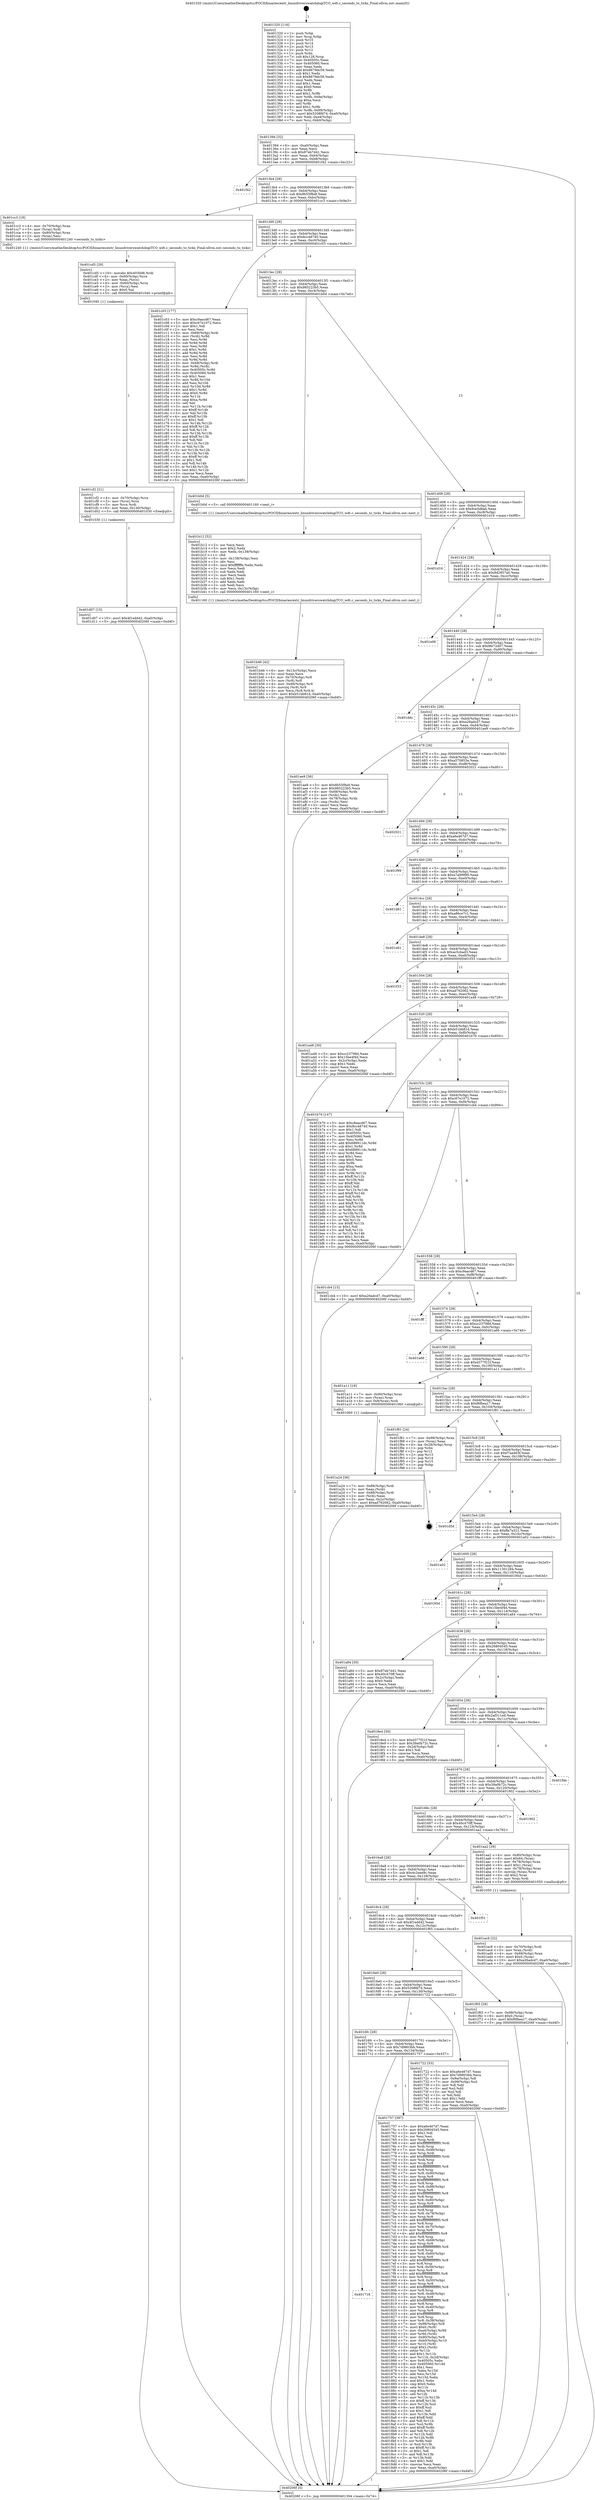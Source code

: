 digraph "0x401320" {
  label = "0x401320 (/mnt/c/Users/mathe/Desktop/tcc/POCII/binaries/extr_linuxdriverswatchdogiTCO_wdt.c_seconds_to_ticks_Final-ollvm.out::main(0))"
  labelloc = "t"
  node[shape=record]

  Entry [label="",width=0.3,height=0.3,shape=circle,fillcolor=black,style=filled]
  "0x401394" [label="{
     0x401394 [32]\l
     | [instrs]\l
     &nbsp;&nbsp;0x401394 \<+6\>: mov -0xa0(%rbp),%eax\l
     &nbsp;&nbsp;0x40139a \<+2\>: mov %eax,%ecx\l
     &nbsp;&nbsp;0x40139c \<+6\>: sub $0x87eb7d41,%ecx\l
     &nbsp;&nbsp;0x4013a2 \<+6\>: mov %eax,-0xb4(%rbp)\l
     &nbsp;&nbsp;0x4013a8 \<+6\>: mov %ecx,-0xb8(%rbp)\l
     &nbsp;&nbsp;0x4013ae \<+6\>: je 0000000000401f42 \<main+0xc22\>\l
  }"]
  "0x401f42" [label="{
     0x401f42\l
  }", style=dashed]
  "0x4013b4" [label="{
     0x4013b4 [28]\l
     | [instrs]\l
     &nbsp;&nbsp;0x4013b4 \<+5\>: jmp 00000000004013b9 \<main+0x99\>\l
     &nbsp;&nbsp;0x4013b9 \<+6\>: mov -0xb4(%rbp),%eax\l
     &nbsp;&nbsp;0x4013bf \<+5\>: sub $0x8b55f8a9,%eax\l
     &nbsp;&nbsp;0x4013c4 \<+6\>: mov %eax,-0xbc(%rbp)\l
     &nbsp;&nbsp;0x4013ca \<+6\>: je 0000000000401cc3 \<main+0x9a3\>\l
  }"]
  Exit [label="",width=0.3,height=0.3,shape=circle,fillcolor=black,style=filled,peripheries=2]
  "0x401cc3" [label="{
     0x401cc3 [18]\l
     | [instrs]\l
     &nbsp;&nbsp;0x401cc3 \<+4\>: mov -0x70(%rbp),%rax\l
     &nbsp;&nbsp;0x401cc7 \<+3\>: mov (%rax),%rdi\l
     &nbsp;&nbsp;0x401cca \<+4\>: mov -0x80(%rbp),%rax\l
     &nbsp;&nbsp;0x401cce \<+2\>: mov (%rax),%esi\l
     &nbsp;&nbsp;0x401cd0 \<+5\>: call 0000000000401240 \<seconds_to_ticks\>\l
     | [calls]\l
     &nbsp;&nbsp;0x401240 \{1\} (/mnt/c/Users/mathe/Desktop/tcc/POCII/binaries/extr_linuxdriverswatchdogiTCO_wdt.c_seconds_to_ticks_Final-ollvm.out::seconds_to_ticks)\l
  }"]
  "0x4013d0" [label="{
     0x4013d0 [28]\l
     | [instrs]\l
     &nbsp;&nbsp;0x4013d0 \<+5\>: jmp 00000000004013d5 \<main+0xb5\>\l
     &nbsp;&nbsp;0x4013d5 \<+6\>: mov -0xb4(%rbp),%eax\l
     &nbsp;&nbsp;0x4013db \<+5\>: sub $0x8cc48740,%eax\l
     &nbsp;&nbsp;0x4013e0 \<+6\>: mov %eax,-0xc0(%rbp)\l
     &nbsp;&nbsp;0x4013e6 \<+6\>: je 0000000000401c03 \<main+0x8e3\>\l
  }"]
  "0x401d07" [label="{
     0x401d07 [15]\l
     | [instrs]\l
     &nbsp;&nbsp;0x401d07 \<+10\>: movl $0x4f1edd42,-0xa0(%rbp)\l
     &nbsp;&nbsp;0x401d11 \<+5\>: jmp 000000000040206f \<main+0xd4f\>\l
  }"]
  "0x401c03" [label="{
     0x401c03 [177]\l
     | [instrs]\l
     &nbsp;&nbsp;0x401c03 \<+5\>: mov $0xc9aacd67,%eax\l
     &nbsp;&nbsp;0x401c08 \<+5\>: mov $0xc67e1072,%ecx\l
     &nbsp;&nbsp;0x401c0d \<+2\>: mov $0x1,%dl\l
     &nbsp;&nbsp;0x401c0f \<+2\>: xor %esi,%esi\l
     &nbsp;&nbsp;0x401c11 \<+4\>: mov -0x68(%rbp),%rdi\l
     &nbsp;&nbsp;0x401c15 \<+3\>: mov (%rdi),%r8d\l
     &nbsp;&nbsp;0x401c18 \<+3\>: mov %esi,%r9d\l
     &nbsp;&nbsp;0x401c1b \<+3\>: sub %r8d,%r9d\l
     &nbsp;&nbsp;0x401c1e \<+3\>: mov %esi,%r8d\l
     &nbsp;&nbsp;0x401c21 \<+4\>: sub $0x1,%r8d\l
     &nbsp;&nbsp;0x401c25 \<+3\>: add %r8d,%r9d\l
     &nbsp;&nbsp;0x401c28 \<+3\>: mov %esi,%r8d\l
     &nbsp;&nbsp;0x401c2b \<+3\>: sub %r9d,%r8d\l
     &nbsp;&nbsp;0x401c2e \<+4\>: mov -0x68(%rbp),%rdi\l
     &nbsp;&nbsp;0x401c32 \<+3\>: mov %r8d,(%rdi)\l
     &nbsp;&nbsp;0x401c35 \<+8\>: mov 0x40505c,%r8d\l
     &nbsp;&nbsp;0x401c3d \<+8\>: mov 0x405060,%r9d\l
     &nbsp;&nbsp;0x401c45 \<+3\>: sub $0x1,%esi\l
     &nbsp;&nbsp;0x401c48 \<+3\>: mov %r8d,%r10d\l
     &nbsp;&nbsp;0x401c4b \<+3\>: add %esi,%r10d\l
     &nbsp;&nbsp;0x401c4e \<+4\>: imul %r10d,%r8d\l
     &nbsp;&nbsp;0x401c52 \<+4\>: and $0x1,%r8d\l
     &nbsp;&nbsp;0x401c56 \<+4\>: cmp $0x0,%r8d\l
     &nbsp;&nbsp;0x401c5a \<+4\>: sete %r11b\l
     &nbsp;&nbsp;0x401c5e \<+4\>: cmp $0xa,%r9d\l
     &nbsp;&nbsp;0x401c62 \<+3\>: setl %bl\l
     &nbsp;&nbsp;0x401c65 \<+3\>: mov %r11b,%r14b\l
     &nbsp;&nbsp;0x401c68 \<+4\>: xor $0xff,%r14b\l
     &nbsp;&nbsp;0x401c6c \<+3\>: mov %bl,%r15b\l
     &nbsp;&nbsp;0x401c6f \<+4\>: xor $0xff,%r15b\l
     &nbsp;&nbsp;0x401c73 \<+3\>: xor $0x1,%dl\l
     &nbsp;&nbsp;0x401c76 \<+3\>: mov %r14b,%r12b\l
     &nbsp;&nbsp;0x401c79 \<+4\>: and $0xff,%r12b\l
     &nbsp;&nbsp;0x401c7d \<+3\>: and %dl,%r11b\l
     &nbsp;&nbsp;0x401c80 \<+3\>: mov %r15b,%r13b\l
     &nbsp;&nbsp;0x401c83 \<+4\>: and $0xff,%r13b\l
     &nbsp;&nbsp;0x401c87 \<+2\>: and %dl,%bl\l
     &nbsp;&nbsp;0x401c89 \<+3\>: or %r11b,%r12b\l
     &nbsp;&nbsp;0x401c8c \<+3\>: or %bl,%r13b\l
     &nbsp;&nbsp;0x401c8f \<+3\>: xor %r13b,%r12b\l
     &nbsp;&nbsp;0x401c92 \<+3\>: or %r15b,%r14b\l
     &nbsp;&nbsp;0x401c95 \<+4\>: xor $0xff,%r14b\l
     &nbsp;&nbsp;0x401c99 \<+3\>: or $0x1,%dl\l
     &nbsp;&nbsp;0x401c9c \<+3\>: and %dl,%r14b\l
     &nbsp;&nbsp;0x401c9f \<+3\>: or %r14b,%r12b\l
     &nbsp;&nbsp;0x401ca2 \<+4\>: test $0x1,%r12b\l
     &nbsp;&nbsp;0x401ca6 \<+3\>: cmovne %ecx,%eax\l
     &nbsp;&nbsp;0x401ca9 \<+6\>: mov %eax,-0xa0(%rbp)\l
     &nbsp;&nbsp;0x401caf \<+5\>: jmp 000000000040206f \<main+0xd4f\>\l
  }"]
  "0x4013ec" [label="{
     0x4013ec [28]\l
     | [instrs]\l
     &nbsp;&nbsp;0x4013ec \<+5\>: jmp 00000000004013f1 \<main+0xd1\>\l
     &nbsp;&nbsp;0x4013f1 \<+6\>: mov -0xb4(%rbp),%eax\l
     &nbsp;&nbsp;0x4013f7 \<+5\>: sub $0x985223b5,%eax\l
     &nbsp;&nbsp;0x4013fc \<+6\>: mov %eax,-0xc4(%rbp)\l
     &nbsp;&nbsp;0x401402 \<+6\>: je 0000000000401b0d \<main+0x7ed\>\l
  }"]
  "0x401cf2" [label="{
     0x401cf2 [21]\l
     | [instrs]\l
     &nbsp;&nbsp;0x401cf2 \<+4\>: mov -0x70(%rbp),%rcx\l
     &nbsp;&nbsp;0x401cf6 \<+3\>: mov (%rcx),%rcx\l
     &nbsp;&nbsp;0x401cf9 \<+3\>: mov %rcx,%rdi\l
     &nbsp;&nbsp;0x401cfc \<+6\>: mov %eax,-0x140(%rbp)\l
     &nbsp;&nbsp;0x401d02 \<+5\>: call 0000000000401030 \<free@plt\>\l
     | [calls]\l
     &nbsp;&nbsp;0x401030 \{1\} (unknown)\l
  }"]
  "0x401b0d" [label="{
     0x401b0d [5]\l
     | [instrs]\l
     &nbsp;&nbsp;0x401b0d \<+5\>: call 0000000000401160 \<next_i\>\l
     | [calls]\l
     &nbsp;&nbsp;0x401160 \{1\} (/mnt/c/Users/mathe/Desktop/tcc/POCII/binaries/extr_linuxdriverswatchdogiTCO_wdt.c_seconds_to_ticks_Final-ollvm.out::next_i)\l
  }"]
  "0x401408" [label="{
     0x401408 [28]\l
     | [instrs]\l
     &nbsp;&nbsp;0x401408 \<+5\>: jmp 000000000040140d \<main+0xed\>\l
     &nbsp;&nbsp;0x40140d \<+6\>: mov -0xb4(%rbp),%eax\l
     &nbsp;&nbsp;0x401413 \<+5\>: sub $0x9ce5d6ab,%eax\l
     &nbsp;&nbsp;0x401418 \<+6\>: mov %eax,-0xc8(%rbp)\l
     &nbsp;&nbsp;0x40141e \<+6\>: je 0000000000401d16 \<main+0x9f6\>\l
  }"]
  "0x401cd5" [label="{
     0x401cd5 [29]\l
     | [instrs]\l
     &nbsp;&nbsp;0x401cd5 \<+10\>: movabs $0x4030d6,%rdi\l
     &nbsp;&nbsp;0x401cdf \<+4\>: mov -0x60(%rbp),%rcx\l
     &nbsp;&nbsp;0x401ce3 \<+2\>: mov %eax,(%rcx)\l
     &nbsp;&nbsp;0x401ce5 \<+4\>: mov -0x60(%rbp),%rcx\l
     &nbsp;&nbsp;0x401ce9 \<+2\>: mov (%rcx),%esi\l
     &nbsp;&nbsp;0x401ceb \<+2\>: mov $0x0,%al\l
     &nbsp;&nbsp;0x401ced \<+5\>: call 0000000000401040 \<printf@plt\>\l
     | [calls]\l
     &nbsp;&nbsp;0x401040 \{1\} (unknown)\l
  }"]
  "0x401d16" [label="{
     0x401d16\l
  }", style=dashed]
  "0x401424" [label="{
     0x401424 [28]\l
     | [instrs]\l
     &nbsp;&nbsp;0x401424 \<+5\>: jmp 0000000000401429 \<main+0x109\>\l
     &nbsp;&nbsp;0x401429 \<+6\>: mov -0xb4(%rbp),%eax\l
     &nbsp;&nbsp;0x40142f \<+5\>: sub $0x9d2857a0,%eax\l
     &nbsp;&nbsp;0x401434 \<+6\>: mov %eax,-0xcc(%rbp)\l
     &nbsp;&nbsp;0x40143a \<+6\>: je 0000000000401e06 \<main+0xae6\>\l
  }"]
  "0x401b46" [label="{
     0x401b46 [42]\l
     | [instrs]\l
     &nbsp;&nbsp;0x401b46 \<+6\>: mov -0x13c(%rbp),%ecx\l
     &nbsp;&nbsp;0x401b4c \<+3\>: imul %eax,%ecx\l
     &nbsp;&nbsp;0x401b4f \<+4\>: mov -0x70(%rbp),%r8\l
     &nbsp;&nbsp;0x401b53 \<+3\>: mov (%r8),%r8\l
     &nbsp;&nbsp;0x401b56 \<+4\>: mov -0x68(%rbp),%r9\l
     &nbsp;&nbsp;0x401b5a \<+3\>: movslq (%r9),%r9\l
     &nbsp;&nbsp;0x401b5d \<+4\>: mov %ecx,(%r8,%r9,4)\l
     &nbsp;&nbsp;0x401b61 \<+10\>: movl $0xb51bb81d,-0xa0(%rbp)\l
     &nbsp;&nbsp;0x401b6b \<+5\>: jmp 000000000040206f \<main+0xd4f\>\l
  }"]
  "0x401e06" [label="{
     0x401e06\l
  }", style=dashed]
  "0x401440" [label="{
     0x401440 [28]\l
     | [instrs]\l
     &nbsp;&nbsp;0x401440 \<+5\>: jmp 0000000000401445 \<main+0x125\>\l
     &nbsp;&nbsp;0x401445 \<+6\>: mov -0xb4(%rbp),%eax\l
     &nbsp;&nbsp;0x40144b \<+5\>: sub $0x9fe72d07,%eax\l
     &nbsp;&nbsp;0x401450 \<+6\>: mov %eax,-0xd0(%rbp)\l
     &nbsp;&nbsp;0x401456 \<+6\>: je 0000000000401ddc \<main+0xabc\>\l
  }"]
  "0x401b12" [label="{
     0x401b12 [52]\l
     | [instrs]\l
     &nbsp;&nbsp;0x401b12 \<+2\>: xor %ecx,%ecx\l
     &nbsp;&nbsp;0x401b14 \<+5\>: mov $0x2,%edx\l
     &nbsp;&nbsp;0x401b19 \<+6\>: mov %edx,-0x138(%rbp)\l
     &nbsp;&nbsp;0x401b1f \<+1\>: cltd\l
     &nbsp;&nbsp;0x401b20 \<+6\>: mov -0x138(%rbp),%esi\l
     &nbsp;&nbsp;0x401b26 \<+2\>: idiv %esi\l
     &nbsp;&nbsp;0x401b28 \<+6\>: imul $0xfffffffe,%edx,%edx\l
     &nbsp;&nbsp;0x401b2e \<+2\>: mov %ecx,%edi\l
     &nbsp;&nbsp;0x401b30 \<+2\>: sub %edx,%edi\l
     &nbsp;&nbsp;0x401b32 \<+2\>: mov %ecx,%edx\l
     &nbsp;&nbsp;0x401b34 \<+3\>: sub $0x1,%edx\l
     &nbsp;&nbsp;0x401b37 \<+2\>: add %edx,%edi\l
     &nbsp;&nbsp;0x401b39 \<+2\>: sub %edi,%ecx\l
     &nbsp;&nbsp;0x401b3b \<+6\>: mov %ecx,-0x13c(%rbp)\l
     &nbsp;&nbsp;0x401b41 \<+5\>: call 0000000000401160 \<next_i\>\l
     | [calls]\l
     &nbsp;&nbsp;0x401160 \{1\} (/mnt/c/Users/mathe/Desktop/tcc/POCII/binaries/extr_linuxdriverswatchdogiTCO_wdt.c_seconds_to_ticks_Final-ollvm.out::next_i)\l
  }"]
  "0x401ddc" [label="{
     0x401ddc\l
  }", style=dashed]
  "0x40145c" [label="{
     0x40145c [28]\l
     | [instrs]\l
     &nbsp;&nbsp;0x40145c \<+5\>: jmp 0000000000401461 \<main+0x141\>\l
     &nbsp;&nbsp;0x401461 \<+6\>: mov -0xb4(%rbp),%eax\l
     &nbsp;&nbsp;0x401467 \<+5\>: sub $0xa26adcd7,%eax\l
     &nbsp;&nbsp;0x40146c \<+6\>: mov %eax,-0xd4(%rbp)\l
     &nbsp;&nbsp;0x401472 \<+6\>: je 0000000000401ae9 \<main+0x7c9\>\l
  }"]
  "0x401ac9" [label="{
     0x401ac9 [32]\l
     | [instrs]\l
     &nbsp;&nbsp;0x401ac9 \<+4\>: mov -0x70(%rbp),%rdi\l
     &nbsp;&nbsp;0x401acd \<+3\>: mov %rax,(%rdi)\l
     &nbsp;&nbsp;0x401ad0 \<+4\>: mov -0x68(%rbp),%rax\l
     &nbsp;&nbsp;0x401ad4 \<+6\>: movl $0x0,(%rax)\l
     &nbsp;&nbsp;0x401ada \<+10\>: movl $0xa26adcd7,-0xa0(%rbp)\l
     &nbsp;&nbsp;0x401ae4 \<+5\>: jmp 000000000040206f \<main+0xd4f\>\l
  }"]
  "0x401ae9" [label="{
     0x401ae9 [36]\l
     | [instrs]\l
     &nbsp;&nbsp;0x401ae9 \<+5\>: mov $0x8b55f8a9,%eax\l
     &nbsp;&nbsp;0x401aee \<+5\>: mov $0x985223b5,%ecx\l
     &nbsp;&nbsp;0x401af3 \<+4\>: mov -0x68(%rbp),%rdx\l
     &nbsp;&nbsp;0x401af7 \<+2\>: mov (%rdx),%esi\l
     &nbsp;&nbsp;0x401af9 \<+4\>: mov -0x78(%rbp),%rdx\l
     &nbsp;&nbsp;0x401afd \<+2\>: cmp (%rdx),%esi\l
     &nbsp;&nbsp;0x401aff \<+3\>: cmovl %ecx,%eax\l
     &nbsp;&nbsp;0x401b02 \<+6\>: mov %eax,-0xa0(%rbp)\l
     &nbsp;&nbsp;0x401b08 \<+5\>: jmp 000000000040206f \<main+0xd4f\>\l
  }"]
  "0x401478" [label="{
     0x401478 [28]\l
     | [instrs]\l
     &nbsp;&nbsp;0x401478 \<+5\>: jmp 000000000040147d \<main+0x15d\>\l
     &nbsp;&nbsp;0x40147d \<+6\>: mov -0xb4(%rbp),%eax\l
     &nbsp;&nbsp;0x401483 \<+5\>: sub $0xa570853e,%eax\l
     &nbsp;&nbsp;0x401488 \<+6\>: mov %eax,-0xd8(%rbp)\l
     &nbsp;&nbsp;0x40148e \<+6\>: je 0000000000402021 \<main+0xd01\>\l
  }"]
  "0x401a24" [label="{
     0x401a24 [36]\l
     | [instrs]\l
     &nbsp;&nbsp;0x401a24 \<+7\>: mov -0x88(%rbp),%rdi\l
     &nbsp;&nbsp;0x401a2b \<+2\>: mov %eax,(%rdi)\l
     &nbsp;&nbsp;0x401a2d \<+7\>: mov -0x88(%rbp),%rdi\l
     &nbsp;&nbsp;0x401a34 \<+2\>: mov (%rdi),%eax\l
     &nbsp;&nbsp;0x401a36 \<+3\>: mov %eax,-0x2c(%rbp)\l
     &nbsp;&nbsp;0x401a39 \<+10\>: movl $0xad762062,-0xa0(%rbp)\l
     &nbsp;&nbsp;0x401a43 \<+5\>: jmp 000000000040206f \<main+0xd4f\>\l
  }"]
  "0x402021" [label="{
     0x402021\l
  }", style=dashed]
  "0x401494" [label="{
     0x401494 [28]\l
     | [instrs]\l
     &nbsp;&nbsp;0x401494 \<+5\>: jmp 0000000000401499 \<main+0x179\>\l
     &nbsp;&nbsp;0x401499 \<+6\>: mov -0xb4(%rbp),%eax\l
     &nbsp;&nbsp;0x40149f \<+5\>: sub $0xa6e467d7,%eax\l
     &nbsp;&nbsp;0x4014a4 \<+6\>: mov %eax,-0xdc(%rbp)\l
     &nbsp;&nbsp;0x4014aa \<+6\>: je 0000000000401f99 \<main+0xc79\>\l
  }"]
  "0x401718" [label="{
     0x401718\l
  }", style=dashed]
  "0x401f99" [label="{
     0x401f99\l
  }", style=dashed]
  "0x4014b0" [label="{
     0x4014b0 [28]\l
     | [instrs]\l
     &nbsp;&nbsp;0x4014b0 \<+5\>: jmp 00000000004014b5 \<main+0x195\>\l
     &nbsp;&nbsp;0x4014b5 \<+6\>: mov -0xb4(%rbp),%eax\l
     &nbsp;&nbsp;0x4014bb \<+5\>: sub $0xa7a99999,%eax\l
     &nbsp;&nbsp;0x4014c0 \<+6\>: mov %eax,-0xe0(%rbp)\l
     &nbsp;&nbsp;0x4014c6 \<+6\>: je 0000000000401d81 \<main+0xa61\>\l
  }"]
  "0x401757" [label="{
     0x401757 [397]\l
     | [instrs]\l
     &nbsp;&nbsp;0x401757 \<+5\>: mov $0xa6e467d7,%eax\l
     &nbsp;&nbsp;0x40175c \<+5\>: mov $0x26804545,%ecx\l
     &nbsp;&nbsp;0x401761 \<+2\>: mov $0x1,%dl\l
     &nbsp;&nbsp;0x401763 \<+2\>: xor %esi,%esi\l
     &nbsp;&nbsp;0x401765 \<+3\>: mov %rsp,%rdi\l
     &nbsp;&nbsp;0x401768 \<+4\>: add $0xfffffffffffffff0,%rdi\l
     &nbsp;&nbsp;0x40176c \<+3\>: mov %rdi,%rsp\l
     &nbsp;&nbsp;0x40176f \<+7\>: mov %rdi,-0x98(%rbp)\l
     &nbsp;&nbsp;0x401776 \<+3\>: mov %rsp,%rdi\l
     &nbsp;&nbsp;0x401779 \<+4\>: add $0xfffffffffffffff0,%rdi\l
     &nbsp;&nbsp;0x40177d \<+3\>: mov %rdi,%rsp\l
     &nbsp;&nbsp;0x401780 \<+3\>: mov %rsp,%r8\l
     &nbsp;&nbsp;0x401783 \<+4\>: add $0xfffffffffffffff0,%r8\l
     &nbsp;&nbsp;0x401787 \<+3\>: mov %r8,%rsp\l
     &nbsp;&nbsp;0x40178a \<+7\>: mov %r8,-0x90(%rbp)\l
     &nbsp;&nbsp;0x401791 \<+3\>: mov %rsp,%r8\l
     &nbsp;&nbsp;0x401794 \<+4\>: add $0xfffffffffffffff0,%r8\l
     &nbsp;&nbsp;0x401798 \<+3\>: mov %r8,%rsp\l
     &nbsp;&nbsp;0x40179b \<+7\>: mov %r8,-0x88(%rbp)\l
     &nbsp;&nbsp;0x4017a2 \<+3\>: mov %rsp,%r8\l
     &nbsp;&nbsp;0x4017a5 \<+4\>: add $0xfffffffffffffff0,%r8\l
     &nbsp;&nbsp;0x4017a9 \<+3\>: mov %r8,%rsp\l
     &nbsp;&nbsp;0x4017ac \<+4\>: mov %r8,-0x80(%rbp)\l
     &nbsp;&nbsp;0x4017b0 \<+3\>: mov %rsp,%r8\l
     &nbsp;&nbsp;0x4017b3 \<+4\>: add $0xfffffffffffffff0,%r8\l
     &nbsp;&nbsp;0x4017b7 \<+3\>: mov %r8,%rsp\l
     &nbsp;&nbsp;0x4017ba \<+4\>: mov %r8,-0x78(%rbp)\l
     &nbsp;&nbsp;0x4017be \<+3\>: mov %rsp,%r8\l
     &nbsp;&nbsp;0x4017c1 \<+4\>: add $0xfffffffffffffff0,%r8\l
     &nbsp;&nbsp;0x4017c5 \<+3\>: mov %r8,%rsp\l
     &nbsp;&nbsp;0x4017c8 \<+4\>: mov %r8,-0x70(%rbp)\l
     &nbsp;&nbsp;0x4017cc \<+3\>: mov %rsp,%r8\l
     &nbsp;&nbsp;0x4017cf \<+4\>: add $0xfffffffffffffff0,%r8\l
     &nbsp;&nbsp;0x4017d3 \<+3\>: mov %r8,%rsp\l
     &nbsp;&nbsp;0x4017d6 \<+4\>: mov %r8,-0x68(%rbp)\l
     &nbsp;&nbsp;0x4017da \<+3\>: mov %rsp,%r8\l
     &nbsp;&nbsp;0x4017dd \<+4\>: add $0xfffffffffffffff0,%r8\l
     &nbsp;&nbsp;0x4017e1 \<+3\>: mov %r8,%rsp\l
     &nbsp;&nbsp;0x4017e4 \<+4\>: mov %r8,-0x60(%rbp)\l
     &nbsp;&nbsp;0x4017e8 \<+3\>: mov %rsp,%r8\l
     &nbsp;&nbsp;0x4017eb \<+4\>: add $0xfffffffffffffff0,%r8\l
     &nbsp;&nbsp;0x4017ef \<+3\>: mov %r8,%rsp\l
     &nbsp;&nbsp;0x4017f2 \<+4\>: mov %r8,-0x58(%rbp)\l
     &nbsp;&nbsp;0x4017f6 \<+3\>: mov %rsp,%r8\l
     &nbsp;&nbsp;0x4017f9 \<+4\>: add $0xfffffffffffffff0,%r8\l
     &nbsp;&nbsp;0x4017fd \<+3\>: mov %r8,%rsp\l
     &nbsp;&nbsp;0x401800 \<+4\>: mov %r8,-0x50(%rbp)\l
     &nbsp;&nbsp;0x401804 \<+3\>: mov %rsp,%r8\l
     &nbsp;&nbsp;0x401807 \<+4\>: add $0xfffffffffffffff0,%r8\l
     &nbsp;&nbsp;0x40180b \<+3\>: mov %r8,%rsp\l
     &nbsp;&nbsp;0x40180e \<+4\>: mov %r8,-0x48(%rbp)\l
     &nbsp;&nbsp;0x401812 \<+3\>: mov %rsp,%r8\l
     &nbsp;&nbsp;0x401815 \<+4\>: add $0xfffffffffffffff0,%r8\l
     &nbsp;&nbsp;0x401819 \<+3\>: mov %r8,%rsp\l
     &nbsp;&nbsp;0x40181c \<+4\>: mov %r8,-0x40(%rbp)\l
     &nbsp;&nbsp;0x401820 \<+3\>: mov %rsp,%r8\l
     &nbsp;&nbsp;0x401823 \<+4\>: add $0xfffffffffffffff0,%r8\l
     &nbsp;&nbsp;0x401827 \<+3\>: mov %r8,%rsp\l
     &nbsp;&nbsp;0x40182a \<+4\>: mov %r8,-0x38(%rbp)\l
     &nbsp;&nbsp;0x40182e \<+7\>: mov -0x98(%rbp),%r8\l
     &nbsp;&nbsp;0x401835 \<+7\>: movl $0x0,(%r8)\l
     &nbsp;&nbsp;0x40183c \<+7\>: mov -0xa4(%rbp),%r9d\l
     &nbsp;&nbsp;0x401843 \<+3\>: mov %r9d,(%rdi)\l
     &nbsp;&nbsp;0x401846 \<+7\>: mov -0x90(%rbp),%r8\l
     &nbsp;&nbsp;0x40184d \<+7\>: mov -0xb0(%rbp),%r10\l
     &nbsp;&nbsp;0x401854 \<+3\>: mov %r10,(%r8)\l
     &nbsp;&nbsp;0x401857 \<+3\>: cmpl $0x2,(%rdi)\l
     &nbsp;&nbsp;0x40185a \<+4\>: setne %r11b\l
     &nbsp;&nbsp;0x40185e \<+4\>: and $0x1,%r11b\l
     &nbsp;&nbsp;0x401862 \<+4\>: mov %r11b,-0x2d(%rbp)\l
     &nbsp;&nbsp;0x401866 \<+7\>: mov 0x40505c,%ebx\l
     &nbsp;&nbsp;0x40186d \<+8\>: mov 0x405060,%r14d\l
     &nbsp;&nbsp;0x401875 \<+3\>: sub $0x1,%esi\l
     &nbsp;&nbsp;0x401878 \<+3\>: mov %ebx,%r15d\l
     &nbsp;&nbsp;0x40187b \<+3\>: add %esi,%r15d\l
     &nbsp;&nbsp;0x40187e \<+4\>: imul %r15d,%ebx\l
     &nbsp;&nbsp;0x401882 \<+3\>: and $0x1,%ebx\l
     &nbsp;&nbsp;0x401885 \<+3\>: cmp $0x0,%ebx\l
     &nbsp;&nbsp;0x401888 \<+4\>: sete %r11b\l
     &nbsp;&nbsp;0x40188c \<+4\>: cmp $0xa,%r14d\l
     &nbsp;&nbsp;0x401890 \<+4\>: setl %r12b\l
     &nbsp;&nbsp;0x401894 \<+3\>: mov %r11b,%r13b\l
     &nbsp;&nbsp;0x401897 \<+4\>: xor $0xff,%r13b\l
     &nbsp;&nbsp;0x40189b \<+3\>: mov %r12b,%sil\l
     &nbsp;&nbsp;0x40189e \<+4\>: xor $0xff,%sil\l
     &nbsp;&nbsp;0x4018a2 \<+3\>: xor $0x1,%dl\l
     &nbsp;&nbsp;0x4018a5 \<+3\>: mov %r13b,%dil\l
     &nbsp;&nbsp;0x4018a8 \<+4\>: and $0xff,%dil\l
     &nbsp;&nbsp;0x4018ac \<+3\>: and %dl,%r11b\l
     &nbsp;&nbsp;0x4018af \<+3\>: mov %sil,%r8b\l
     &nbsp;&nbsp;0x4018b2 \<+4\>: and $0xff,%r8b\l
     &nbsp;&nbsp;0x4018b6 \<+3\>: and %dl,%r12b\l
     &nbsp;&nbsp;0x4018b9 \<+3\>: or %r11b,%dil\l
     &nbsp;&nbsp;0x4018bc \<+3\>: or %r12b,%r8b\l
     &nbsp;&nbsp;0x4018bf \<+3\>: xor %r8b,%dil\l
     &nbsp;&nbsp;0x4018c2 \<+3\>: or %sil,%r13b\l
     &nbsp;&nbsp;0x4018c5 \<+4\>: xor $0xff,%r13b\l
     &nbsp;&nbsp;0x4018c9 \<+3\>: or $0x1,%dl\l
     &nbsp;&nbsp;0x4018cc \<+3\>: and %dl,%r13b\l
     &nbsp;&nbsp;0x4018cf \<+3\>: or %r13b,%dil\l
     &nbsp;&nbsp;0x4018d2 \<+4\>: test $0x1,%dil\l
     &nbsp;&nbsp;0x4018d6 \<+3\>: cmovne %ecx,%eax\l
     &nbsp;&nbsp;0x4018d9 \<+6\>: mov %eax,-0xa0(%rbp)\l
     &nbsp;&nbsp;0x4018df \<+5\>: jmp 000000000040206f \<main+0xd4f\>\l
  }"]
  "0x401d81" [label="{
     0x401d81\l
  }", style=dashed]
  "0x4014cc" [label="{
     0x4014cc [28]\l
     | [instrs]\l
     &nbsp;&nbsp;0x4014cc \<+5\>: jmp 00000000004014d1 \<main+0x1b1\>\l
     &nbsp;&nbsp;0x4014d1 \<+6\>: mov -0xb4(%rbp),%eax\l
     &nbsp;&nbsp;0x4014d7 \<+5\>: sub $0xa86ce7c1,%eax\l
     &nbsp;&nbsp;0x4014dc \<+6\>: mov %eax,-0xe4(%rbp)\l
     &nbsp;&nbsp;0x4014e2 \<+6\>: je 0000000000401e61 \<main+0xb41\>\l
  }"]
  "0x401320" [label="{
     0x401320 [116]\l
     | [instrs]\l
     &nbsp;&nbsp;0x401320 \<+1\>: push %rbp\l
     &nbsp;&nbsp;0x401321 \<+3\>: mov %rsp,%rbp\l
     &nbsp;&nbsp;0x401324 \<+2\>: push %r15\l
     &nbsp;&nbsp;0x401326 \<+2\>: push %r14\l
     &nbsp;&nbsp;0x401328 \<+2\>: push %r13\l
     &nbsp;&nbsp;0x40132a \<+2\>: push %r12\l
     &nbsp;&nbsp;0x40132c \<+1\>: push %rbx\l
     &nbsp;&nbsp;0x40132d \<+7\>: sub $0x128,%rsp\l
     &nbsp;&nbsp;0x401334 \<+7\>: mov 0x40505c,%eax\l
     &nbsp;&nbsp;0x40133b \<+7\>: mov 0x405060,%ecx\l
     &nbsp;&nbsp;0x401342 \<+2\>: mov %eax,%edx\l
     &nbsp;&nbsp;0x401344 \<+6\>: add $0x8679dc59,%edx\l
     &nbsp;&nbsp;0x40134a \<+3\>: sub $0x1,%edx\l
     &nbsp;&nbsp;0x40134d \<+6\>: sub $0x8679dc59,%edx\l
     &nbsp;&nbsp;0x401353 \<+3\>: imul %edx,%eax\l
     &nbsp;&nbsp;0x401356 \<+3\>: and $0x1,%eax\l
     &nbsp;&nbsp;0x401359 \<+3\>: cmp $0x0,%eax\l
     &nbsp;&nbsp;0x40135c \<+4\>: sete %r8b\l
     &nbsp;&nbsp;0x401360 \<+4\>: and $0x1,%r8b\l
     &nbsp;&nbsp;0x401364 \<+7\>: mov %r8b,-0x9a(%rbp)\l
     &nbsp;&nbsp;0x40136b \<+3\>: cmp $0xa,%ecx\l
     &nbsp;&nbsp;0x40136e \<+4\>: setl %r8b\l
     &nbsp;&nbsp;0x401372 \<+4\>: and $0x1,%r8b\l
     &nbsp;&nbsp;0x401376 \<+7\>: mov %r8b,-0x99(%rbp)\l
     &nbsp;&nbsp;0x40137d \<+10\>: movl $0x5208fd74,-0xa0(%rbp)\l
     &nbsp;&nbsp;0x401387 \<+6\>: mov %edi,-0xa4(%rbp)\l
     &nbsp;&nbsp;0x40138d \<+7\>: mov %rsi,-0xb0(%rbp)\l
  }"]
  "0x401e61" [label="{
     0x401e61\l
  }", style=dashed]
  "0x4014e8" [label="{
     0x4014e8 [28]\l
     | [instrs]\l
     &nbsp;&nbsp;0x4014e8 \<+5\>: jmp 00000000004014ed \<main+0x1cd\>\l
     &nbsp;&nbsp;0x4014ed \<+6\>: mov -0xb4(%rbp),%eax\l
     &nbsp;&nbsp;0x4014f3 \<+5\>: sub $0xac5cbad3,%eax\l
     &nbsp;&nbsp;0x4014f8 \<+6\>: mov %eax,-0xe8(%rbp)\l
     &nbsp;&nbsp;0x4014fe \<+6\>: je 0000000000401f33 \<main+0xc13\>\l
  }"]
  "0x40206f" [label="{
     0x40206f [5]\l
     | [instrs]\l
     &nbsp;&nbsp;0x40206f \<+5\>: jmp 0000000000401394 \<main+0x74\>\l
  }"]
  "0x401f33" [label="{
     0x401f33\l
  }", style=dashed]
  "0x401504" [label="{
     0x401504 [28]\l
     | [instrs]\l
     &nbsp;&nbsp;0x401504 \<+5\>: jmp 0000000000401509 \<main+0x1e9\>\l
     &nbsp;&nbsp;0x401509 \<+6\>: mov -0xb4(%rbp),%eax\l
     &nbsp;&nbsp;0x40150f \<+5\>: sub $0xad762062,%eax\l
     &nbsp;&nbsp;0x401514 \<+6\>: mov %eax,-0xec(%rbp)\l
     &nbsp;&nbsp;0x40151a \<+6\>: je 0000000000401a48 \<main+0x728\>\l
  }"]
  "0x4016fc" [label="{
     0x4016fc [28]\l
     | [instrs]\l
     &nbsp;&nbsp;0x4016fc \<+5\>: jmp 0000000000401701 \<main+0x3e1\>\l
     &nbsp;&nbsp;0x401701 \<+6\>: mov -0xb4(%rbp),%eax\l
     &nbsp;&nbsp;0x401707 \<+5\>: sub $0x7d9803bb,%eax\l
     &nbsp;&nbsp;0x40170c \<+6\>: mov %eax,-0x134(%rbp)\l
     &nbsp;&nbsp;0x401712 \<+6\>: je 0000000000401757 \<main+0x437\>\l
  }"]
  "0x401a48" [label="{
     0x401a48 [30]\l
     | [instrs]\l
     &nbsp;&nbsp;0x401a48 \<+5\>: mov $0xcc23798d,%eax\l
     &nbsp;&nbsp;0x401a4d \<+5\>: mov $0x15be4f4d,%ecx\l
     &nbsp;&nbsp;0x401a52 \<+3\>: mov -0x2c(%rbp),%edx\l
     &nbsp;&nbsp;0x401a55 \<+3\>: cmp $0x1,%edx\l
     &nbsp;&nbsp;0x401a58 \<+3\>: cmovl %ecx,%eax\l
     &nbsp;&nbsp;0x401a5b \<+6\>: mov %eax,-0xa0(%rbp)\l
     &nbsp;&nbsp;0x401a61 \<+5\>: jmp 000000000040206f \<main+0xd4f\>\l
  }"]
  "0x401520" [label="{
     0x401520 [28]\l
     | [instrs]\l
     &nbsp;&nbsp;0x401520 \<+5\>: jmp 0000000000401525 \<main+0x205\>\l
     &nbsp;&nbsp;0x401525 \<+6\>: mov -0xb4(%rbp),%eax\l
     &nbsp;&nbsp;0x40152b \<+5\>: sub $0xb51bb81d,%eax\l
     &nbsp;&nbsp;0x401530 \<+6\>: mov %eax,-0xf0(%rbp)\l
     &nbsp;&nbsp;0x401536 \<+6\>: je 0000000000401b70 \<main+0x850\>\l
  }"]
  "0x401722" [label="{
     0x401722 [53]\l
     | [instrs]\l
     &nbsp;&nbsp;0x401722 \<+5\>: mov $0xa6e467d7,%eax\l
     &nbsp;&nbsp;0x401727 \<+5\>: mov $0x7d9803bb,%ecx\l
     &nbsp;&nbsp;0x40172c \<+6\>: mov -0x9a(%rbp),%dl\l
     &nbsp;&nbsp;0x401732 \<+7\>: mov -0x99(%rbp),%sil\l
     &nbsp;&nbsp;0x401739 \<+3\>: mov %dl,%dil\l
     &nbsp;&nbsp;0x40173c \<+3\>: and %sil,%dil\l
     &nbsp;&nbsp;0x40173f \<+3\>: xor %sil,%dl\l
     &nbsp;&nbsp;0x401742 \<+3\>: or %dl,%dil\l
     &nbsp;&nbsp;0x401745 \<+4\>: test $0x1,%dil\l
     &nbsp;&nbsp;0x401749 \<+3\>: cmovne %ecx,%eax\l
     &nbsp;&nbsp;0x40174c \<+6\>: mov %eax,-0xa0(%rbp)\l
     &nbsp;&nbsp;0x401752 \<+5\>: jmp 000000000040206f \<main+0xd4f\>\l
  }"]
  "0x401b70" [label="{
     0x401b70 [147]\l
     | [instrs]\l
     &nbsp;&nbsp;0x401b70 \<+5\>: mov $0xc9aacd67,%eax\l
     &nbsp;&nbsp;0x401b75 \<+5\>: mov $0x8cc48740,%ecx\l
     &nbsp;&nbsp;0x401b7a \<+2\>: mov $0x1,%dl\l
     &nbsp;&nbsp;0x401b7c \<+7\>: mov 0x40505c,%esi\l
     &nbsp;&nbsp;0x401b83 \<+7\>: mov 0x405060,%edi\l
     &nbsp;&nbsp;0x401b8a \<+3\>: mov %esi,%r8d\l
     &nbsp;&nbsp;0x401b8d \<+7\>: add $0x688911dc,%r8d\l
     &nbsp;&nbsp;0x401b94 \<+4\>: sub $0x1,%r8d\l
     &nbsp;&nbsp;0x401b98 \<+7\>: sub $0x688911dc,%r8d\l
     &nbsp;&nbsp;0x401b9f \<+4\>: imul %r8d,%esi\l
     &nbsp;&nbsp;0x401ba3 \<+3\>: and $0x1,%esi\l
     &nbsp;&nbsp;0x401ba6 \<+3\>: cmp $0x0,%esi\l
     &nbsp;&nbsp;0x401ba9 \<+4\>: sete %r9b\l
     &nbsp;&nbsp;0x401bad \<+3\>: cmp $0xa,%edi\l
     &nbsp;&nbsp;0x401bb0 \<+4\>: setl %r10b\l
     &nbsp;&nbsp;0x401bb4 \<+3\>: mov %r9b,%r11b\l
     &nbsp;&nbsp;0x401bb7 \<+4\>: xor $0xff,%r11b\l
     &nbsp;&nbsp;0x401bbb \<+3\>: mov %r10b,%bl\l
     &nbsp;&nbsp;0x401bbe \<+3\>: xor $0xff,%bl\l
     &nbsp;&nbsp;0x401bc1 \<+3\>: xor $0x1,%dl\l
     &nbsp;&nbsp;0x401bc4 \<+3\>: mov %r11b,%r14b\l
     &nbsp;&nbsp;0x401bc7 \<+4\>: and $0xff,%r14b\l
     &nbsp;&nbsp;0x401bcb \<+3\>: and %dl,%r9b\l
     &nbsp;&nbsp;0x401bce \<+3\>: mov %bl,%r15b\l
     &nbsp;&nbsp;0x401bd1 \<+4\>: and $0xff,%r15b\l
     &nbsp;&nbsp;0x401bd5 \<+3\>: and %dl,%r10b\l
     &nbsp;&nbsp;0x401bd8 \<+3\>: or %r9b,%r14b\l
     &nbsp;&nbsp;0x401bdb \<+3\>: or %r10b,%r15b\l
     &nbsp;&nbsp;0x401bde \<+3\>: xor %r15b,%r14b\l
     &nbsp;&nbsp;0x401be1 \<+3\>: or %bl,%r11b\l
     &nbsp;&nbsp;0x401be4 \<+4\>: xor $0xff,%r11b\l
     &nbsp;&nbsp;0x401be8 \<+3\>: or $0x1,%dl\l
     &nbsp;&nbsp;0x401beb \<+3\>: and %dl,%r11b\l
     &nbsp;&nbsp;0x401bee \<+3\>: or %r11b,%r14b\l
     &nbsp;&nbsp;0x401bf1 \<+4\>: test $0x1,%r14b\l
     &nbsp;&nbsp;0x401bf5 \<+3\>: cmovne %ecx,%eax\l
     &nbsp;&nbsp;0x401bf8 \<+6\>: mov %eax,-0xa0(%rbp)\l
     &nbsp;&nbsp;0x401bfe \<+5\>: jmp 000000000040206f \<main+0xd4f\>\l
  }"]
  "0x40153c" [label="{
     0x40153c [28]\l
     | [instrs]\l
     &nbsp;&nbsp;0x40153c \<+5\>: jmp 0000000000401541 \<main+0x221\>\l
     &nbsp;&nbsp;0x401541 \<+6\>: mov -0xb4(%rbp),%eax\l
     &nbsp;&nbsp;0x401547 \<+5\>: sub $0xc67e1072,%eax\l
     &nbsp;&nbsp;0x40154c \<+6\>: mov %eax,-0xf4(%rbp)\l
     &nbsp;&nbsp;0x401552 \<+6\>: je 0000000000401cb4 \<main+0x994\>\l
  }"]
  "0x4016e0" [label="{
     0x4016e0 [28]\l
     | [instrs]\l
     &nbsp;&nbsp;0x4016e0 \<+5\>: jmp 00000000004016e5 \<main+0x3c5\>\l
     &nbsp;&nbsp;0x4016e5 \<+6\>: mov -0xb4(%rbp),%eax\l
     &nbsp;&nbsp;0x4016eb \<+5\>: sub $0x5208fd74,%eax\l
     &nbsp;&nbsp;0x4016f0 \<+6\>: mov %eax,-0x130(%rbp)\l
     &nbsp;&nbsp;0x4016f6 \<+6\>: je 0000000000401722 \<main+0x402\>\l
  }"]
  "0x401cb4" [label="{
     0x401cb4 [15]\l
     | [instrs]\l
     &nbsp;&nbsp;0x401cb4 \<+10\>: movl $0xa26adcd7,-0xa0(%rbp)\l
     &nbsp;&nbsp;0x401cbe \<+5\>: jmp 000000000040206f \<main+0xd4f\>\l
  }"]
  "0x401558" [label="{
     0x401558 [28]\l
     | [instrs]\l
     &nbsp;&nbsp;0x401558 \<+5\>: jmp 000000000040155d \<main+0x23d\>\l
     &nbsp;&nbsp;0x40155d \<+6\>: mov -0xb4(%rbp),%eax\l
     &nbsp;&nbsp;0x401563 \<+5\>: sub $0xc9aacd67,%eax\l
     &nbsp;&nbsp;0x401568 \<+6\>: mov %eax,-0xf8(%rbp)\l
     &nbsp;&nbsp;0x40156e \<+6\>: je 0000000000401fff \<main+0xcdf\>\l
  }"]
  "0x401f65" [label="{
     0x401f65 [28]\l
     | [instrs]\l
     &nbsp;&nbsp;0x401f65 \<+7\>: mov -0x98(%rbp),%rax\l
     &nbsp;&nbsp;0x401f6c \<+6\>: movl $0x0,(%rax)\l
     &nbsp;&nbsp;0x401f72 \<+10\>: movl $0xf6fbea17,-0xa0(%rbp)\l
     &nbsp;&nbsp;0x401f7c \<+5\>: jmp 000000000040206f \<main+0xd4f\>\l
  }"]
  "0x401fff" [label="{
     0x401fff\l
  }", style=dashed]
  "0x401574" [label="{
     0x401574 [28]\l
     | [instrs]\l
     &nbsp;&nbsp;0x401574 \<+5\>: jmp 0000000000401579 \<main+0x259\>\l
     &nbsp;&nbsp;0x401579 \<+6\>: mov -0xb4(%rbp),%eax\l
     &nbsp;&nbsp;0x40157f \<+5\>: sub $0xcc23798d,%eax\l
     &nbsp;&nbsp;0x401584 \<+6\>: mov %eax,-0xfc(%rbp)\l
     &nbsp;&nbsp;0x40158a \<+6\>: je 0000000000401a66 \<main+0x746\>\l
  }"]
  "0x4016c4" [label="{
     0x4016c4 [28]\l
     | [instrs]\l
     &nbsp;&nbsp;0x4016c4 \<+5\>: jmp 00000000004016c9 \<main+0x3a9\>\l
     &nbsp;&nbsp;0x4016c9 \<+6\>: mov -0xb4(%rbp),%eax\l
     &nbsp;&nbsp;0x4016cf \<+5\>: sub $0x4f1edd42,%eax\l
     &nbsp;&nbsp;0x4016d4 \<+6\>: mov %eax,-0x12c(%rbp)\l
     &nbsp;&nbsp;0x4016da \<+6\>: je 0000000000401f65 \<main+0xc45\>\l
  }"]
  "0x401a66" [label="{
     0x401a66\l
  }", style=dashed]
  "0x401590" [label="{
     0x401590 [28]\l
     | [instrs]\l
     &nbsp;&nbsp;0x401590 \<+5\>: jmp 0000000000401595 \<main+0x275\>\l
     &nbsp;&nbsp;0x401595 \<+6\>: mov -0xb4(%rbp),%eax\l
     &nbsp;&nbsp;0x40159b \<+5\>: sub $0xd377f21f,%eax\l
     &nbsp;&nbsp;0x4015a0 \<+6\>: mov %eax,-0x100(%rbp)\l
     &nbsp;&nbsp;0x4015a6 \<+6\>: je 0000000000401a11 \<main+0x6f1\>\l
  }"]
  "0x401f51" [label="{
     0x401f51\l
  }", style=dashed]
  "0x401a11" [label="{
     0x401a11 [19]\l
     | [instrs]\l
     &nbsp;&nbsp;0x401a11 \<+7\>: mov -0x90(%rbp),%rax\l
     &nbsp;&nbsp;0x401a18 \<+3\>: mov (%rax),%rax\l
     &nbsp;&nbsp;0x401a1b \<+4\>: mov 0x8(%rax),%rdi\l
     &nbsp;&nbsp;0x401a1f \<+5\>: call 0000000000401060 \<atoi@plt\>\l
     | [calls]\l
     &nbsp;&nbsp;0x401060 \{1\} (unknown)\l
  }"]
  "0x4015ac" [label="{
     0x4015ac [28]\l
     | [instrs]\l
     &nbsp;&nbsp;0x4015ac \<+5\>: jmp 00000000004015b1 \<main+0x291\>\l
     &nbsp;&nbsp;0x4015b1 \<+6\>: mov -0xb4(%rbp),%eax\l
     &nbsp;&nbsp;0x4015b7 \<+5\>: sub $0xf6fbea17,%eax\l
     &nbsp;&nbsp;0x4015bc \<+6\>: mov %eax,-0x104(%rbp)\l
     &nbsp;&nbsp;0x4015c2 \<+6\>: je 0000000000401f81 \<main+0xc61\>\l
  }"]
  "0x4016a8" [label="{
     0x4016a8 [28]\l
     | [instrs]\l
     &nbsp;&nbsp;0x4016a8 \<+5\>: jmp 00000000004016ad \<main+0x38d\>\l
     &nbsp;&nbsp;0x4016ad \<+6\>: mov -0xb4(%rbp),%eax\l
     &nbsp;&nbsp;0x4016b3 \<+5\>: sub $0x4c2eee9c,%eax\l
     &nbsp;&nbsp;0x4016b8 \<+6\>: mov %eax,-0x128(%rbp)\l
     &nbsp;&nbsp;0x4016be \<+6\>: je 0000000000401f51 \<main+0xc31\>\l
  }"]
  "0x401f81" [label="{
     0x401f81 [24]\l
     | [instrs]\l
     &nbsp;&nbsp;0x401f81 \<+7\>: mov -0x98(%rbp),%rax\l
     &nbsp;&nbsp;0x401f88 \<+2\>: mov (%rax),%eax\l
     &nbsp;&nbsp;0x401f8a \<+4\>: lea -0x28(%rbp),%rsp\l
     &nbsp;&nbsp;0x401f8e \<+1\>: pop %rbx\l
     &nbsp;&nbsp;0x401f8f \<+2\>: pop %r12\l
     &nbsp;&nbsp;0x401f91 \<+2\>: pop %r13\l
     &nbsp;&nbsp;0x401f93 \<+2\>: pop %r14\l
     &nbsp;&nbsp;0x401f95 \<+2\>: pop %r15\l
     &nbsp;&nbsp;0x401f97 \<+1\>: pop %rbp\l
     &nbsp;&nbsp;0x401f98 \<+1\>: ret\l
  }"]
  "0x4015c8" [label="{
     0x4015c8 [28]\l
     | [instrs]\l
     &nbsp;&nbsp;0x4015c8 \<+5\>: jmp 00000000004015cd \<main+0x2ad\>\l
     &nbsp;&nbsp;0x4015cd \<+6\>: mov -0xb4(%rbp),%eax\l
     &nbsp;&nbsp;0x4015d3 \<+5\>: sub $0xf7aa463f,%eax\l
     &nbsp;&nbsp;0x4015d8 \<+6\>: mov %eax,-0x108(%rbp)\l
     &nbsp;&nbsp;0x4015de \<+6\>: je 0000000000401d5d \<main+0xa3d\>\l
  }"]
  "0x401aa2" [label="{
     0x401aa2 [39]\l
     | [instrs]\l
     &nbsp;&nbsp;0x401aa2 \<+4\>: mov -0x80(%rbp),%rax\l
     &nbsp;&nbsp;0x401aa6 \<+6\>: movl $0x64,(%rax)\l
     &nbsp;&nbsp;0x401aac \<+4\>: mov -0x78(%rbp),%rax\l
     &nbsp;&nbsp;0x401ab0 \<+6\>: movl $0x1,(%rax)\l
     &nbsp;&nbsp;0x401ab6 \<+4\>: mov -0x78(%rbp),%rax\l
     &nbsp;&nbsp;0x401aba \<+3\>: movslq (%rax),%rax\l
     &nbsp;&nbsp;0x401abd \<+4\>: shl $0x2,%rax\l
     &nbsp;&nbsp;0x401ac1 \<+3\>: mov %rax,%rdi\l
     &nbsp;&nbsp;0x401ac4 \<+5\>: call 0000000000401050 \<malloc@plt\>\l
     | [calls]\l
     &nbsp;&nbsp;0x401050 \{1\} (unknown)\l
  }"]
  "0x401d5d" [label="{
     0x401d5d\l
  }", style=dashed]
  "0x4015e4" [label="{
     0x4015e4 [28]\l
     | [instrs]\l
     &nbsp;&nbsp;0x4015e4 \<+5\>: jmp 00000000004015e9 \<main+0x2c9\>\l
     &nbsp;&nbsp;0x4015e9 \<+6\>: mov -0xb4(%rbp),%eax\l
     &nbsp;&nbsp;0x4015ef \<+5\>: sub $0xffa7a321,%eax\l
     &nbsp;&nbsp;0x4015f4 \<+6\>: mov %eax,-0x10c(%rbp)\l
     &nbsp;&nbsp;0x4015fa \<+6\>: je 0000000000401a02 \<main+0x6e2\>\l
  }"]
  "0x40168c" [label="{
     0x40168c [28]\l
     | [instrs]\l
     &nbsp;&nbsp;0x40168c \<+5\>: jmp 0000000000401691 \<main+0x371\>\l
     &nbsp;&nbsp;0x401691 \<+6\>: mov -0xb4(%rbp),%eax\l
     &nbsp;&nbsp;0x401697 \<+5\>: sub $0x40c470ff,%eax\l
     &nbsp;&nbsp;0x40169c \<+6\>: mov %eax,-0x124(%rbp)\l
     &nbsp;&nbsp;0x4016a2 \<+6\>: je 0000000000401aa2 \<main+0x782\>\l
  }"]
  "0x401a02" [label="{
     0x401a02\l
  }", style=dashed]
  "0x401600" [label="{
     0x401600 [28]\l
     | [instrs]\l
     &nbsp;&nbsp;0x401600 \<+5\>: jmp 0000000000401605 \<main+0x2e5\>\l
     &nbsp;&nbsp;0x401605 \<+6\>: mov -0xb4(%rbp),%eax\l
     &nbsp;&nbsp;0x40160b \<+5\>: sub $0x11301284,%eax\l
     &nbsp;&nbsp;0x401610 \<+6\>: mov %eax,-0x110(%rbp)\l
     &nbsp;&nbsp;0x401616 \<+6\>: je 000000000040195d \<main+0x63d\>\l
  }"]
  "0x401902" [label="{
     0x401902\l
  }", style=dashed]
  "0x40195d" [label="{
     0x40195d\l
  }", style=dashed]
  "0x40161c" [label="{
     0x40161c [28]\l
     | [instrs]\l
     &nbsp;&nbsp;0x40161c \<+5\>: jmp 0000000000401621 \<main+0x301\>\l
     &nbsp;&nbsp;0x401621 \<+6\>: mov -0xb4(%rbp),%eax\l
     &nbsp;&nbsp;0x401627 \<+5\>: sub $0x15be4f4d,%eax\l
     &nbsp;&nbsp;0x40162c \<+6\>: mov %eax,-0x114(%rbp)\l
     &nbsp;&nbsp;0x401632 \<+6\>: je 0000000000401a84 \<main+0x764\>\l
  }"]
  "0x401670" [label="{
     0x401670 [28]\l
     | [instrs]\l
     &nbsp;&nbsp;0x401670 \<+5\>: jmp 0000000000401675 \<main+0x355\>\l
     &nbsp;&nbsp;0x401675 \<+6\>: mov -0xb4(%rbp),%eax\l
     &nbsp;&nbsp;0x40167b \<+5\>: sub $0x39a0b72c,%eax\l
     &nbsp;&nbsp;0x401680 \<+6\>: mov %eax,-0x120(%rbp)\l
     &nbsp;&nbsp;0x401686 \<+6\>: je 0000000000401902 \<main+0x5e2\>\l
  }"]
  "0x401a84" [label="{
     0x401a84 [30]\l
     | [instrs]\l
     &nbsp;&nbsp;0x401a84 \<+5\>: mov $0x87eb7d41,%eax\l
     &nbsp;&nbsp;0x401a89 \<+5\>: mov $0x40c470ff,%ecx\l
     &nbsp;&nbsp;0x401a8e \<+3\>: mov -0x2c(%rbp),%edx\l
     &nbsp;&nbsp;0x401a91 \<+3\>: cmp $0x0,%edx\l
     &nbsp;&nbsp;0x401a94 \<+3\>: cmove %ecx,%eax\l
     &nbsp;&nbsp;0x401a97 \<+6\>: mov %eax,-0xa0(%rbp)\l
     &nbsp;&nbsp;0x401a9d \<+5\>: jmp 000000000040206f \<main+0xd4f\>\l
  }"]
  "0x401638" [label="{
     0x401638 [28]\l
     | [instrs]\l
     &nbsp;&nbsp;0x401638 \<+5\>: jmp 000000000040163d \<main+0x31d\>\l
     &nbsp;&nbsp;0x40163d \<+6\>: mov -0xb4(%rbp),%eax\l
     &nbsp;&nbsp;0x401643 \<+5\>: sub $0x26804545,%eax\l
     &nbsp;&nbsp;0x401648 \<+6\>: mov %eax,-0x118(%rbp)\l
     &nbsp;&nbsp;0x40164e \<+6\>: je 00000000004018e4 \<main+0x5c4\>\l
  }"]
  "0x401fde" [label="{
     0x401fde\l
  }", style=dashed]
  "0x4018e4" [label="{
     0x4018e4 [30]\l
     | [instrs]\l
     &nbsp;&nbsp;0x4018e4 \<+5\>: mov $0xd377f21f,%eax\l
     &nbsp;&nbsp;0x4018e9 \<+5\>: mov $0x39a0b72c,%ecx\l
     &nbsp;&nbsp;0x4018ee \<+3\>: mov -0x2d(%rbp),%dl\l
     &nbsp;&nbsp;0x4018f1 \<+3\>: test $0x1,%dl\l
     &nbsp;&nbsp;0x4018f4 \<+3\>: cmovne %ecx,%eax\l
     &nbsp;&nbsp;0x4018f7 \<+6\>: mov %eax,-0xa0(%rbp)\l
     &nbsp;&nbsp;0x4018fd \<+5\>: jmp 000000000040206f \<main+0xd4f\>\l
  }"]
  "0x401654" [label="{
     0x401654 [28]\l
     | [instrs]\l
     &nbsp;&nbsp;0x401654 \<+5\>: jmp 0000000000401659 \<main+0x339\>\l
     &nbsp;&nbsp;0x401659 \<+6\>: mov -0xb4(%rbp),%eax\l
     &nbsp;&nbsp;0x40165f \<+5\>: sub $0x2af311ed,%eax\l
     &nbsp;&nbsp;0x401664 \<+6\>: mov %eax,-0x11c(%rbp)\l
     &nbsp;&nbsp;0x40166a \<+6\>: je 0000000000401fde \<main+0xcbe\>\l
  }"]
  Entry -> "0x401320" [label=" 1"]
  "0x401394" -> "0x401f42" [label=" 0"]
  "0x401394" -> "0x4013b4" [label=" 16"]
  "0x401f81" -> Exit [label=" 1"]
  "0x4013b4" -> "0x401cc3" [label=" 1"]
  "0x4013b4" -> "0x4013d0" [label=" 15"]
  "0x401f65" -> "0x40206f" [label=" 1"]
  "0x4013d0" -> "0x401c03" [label=" 1"]
  "0x4013d0" -> "0x4013ec" [label=" 14"]
  "0x401d07" -> "0x40206f" [label=" 1"]
  "0x4013ec" -> "0x401b0d" [label=" 1"]
  "0x4013ec" -> "0x401408" [label=" 13"]
  "0x401cf2" -> "0x401d07" [label=" 1"]
  "0x401408" -> "0x401d16" [label=" 0"]
  "0x401408" -> "0x401424" [label=" 13"]
  "0x401cd5" -> "0x401cf2" [label=" 1"]
  "0x401424" -> "0x401e06" [label=" 0"]
  "0x401424" -> "0x401440" [label=" 13"]
  "0x401cc3" -> "0x401cd5" [label=" 1"]
  "0x401440" -> "0x401ddc" [label=" 0"]
  "0x401440" -> "0x40145c" [label=" 13"]
  "0x401cb4" -> "0x40206f" [label=" 1"]
  "0x40145c" -> "0x401ae9" [label=" 2"]
  "0x40145c" -> "0x401478" [label=" 11"]
  "0x401c03" -> "0x40206f" [label=" 1"]
  "0x401478" -> "0x402021" [label=" 0"]
  "0x401478" -> "0x401494" [label=" 11"]
  "0x401b70" -> "0x40206f" [label=" 1"]
  "0x401494" -> "0x401f99" [label=" 0"]
  "0x401494" -> "0x4014b0" [label=" 11"]
  "0x401b12" -> "0x401b46" [label=" 1"]
  "0x4014b0" -> "0x401d81" [label=" 0"]
  "0x4014b0" -> "0x4014cc" [label=" 11"]
  "0x401b0d" -> "0x401b12" [label=" 1"]
  "0x4014cc" -> "0x401e61" [label=" 0"]
  "0x4014cc" -> "0x4014e8" [label=" 11"]
  "0x401ac9" -> "0x40206f" [label=" 1"]
  "0x4014e8" -> "0x401f33" [label=" 0"]
  "0x4014e8" -> "0x401504" [label=" 11"]
  "0x401aa2" -> "0x401ac9" [label=" 1"]
  "0x401504" -> "0x401a48" [label=" 1"]
  "0x401504" -> "0x401520" [label=" 10"]
  "0x401a84" -> "0x40206f" [label=" 1"]
  "0x401520" -> "0x401b70" [label=" 1"]
  "0x401520" -> "0x40153c" [label=" 9"]
  "0x401a48" -> "0x40206f" [label=" 1"]
  "0x40153c" -> "0x401cb4" [label=" 1"]
  "0x40153c" -> "0x401558" [label=" 8"]
  "0x401a11" -> "0x401a24" [label=" 1"]
  "0x401558" -> "0x401fff" [label=" 0"]
  "0x401558" -> "0x401574" [label=" 8"]
  "0x4018e4" -> "0x40206f" [label=" 1"]
  "0x401574" -> "0x401a66" [label=" 0"]
  "0x401574" -> "0x401590" [label=" 8"]
  "0x401b46" -> "0x40206f" [label=" 1"]
  "0x401590" -> "0x401a11" [label=" 1"]
  "0x401590" -> "0x4015ac" [label=" 7"]
  "0x4016fc" -> "0x401718" [label=" 0"]
  "0x4015ac" -> "0x401f81" [label=" 1"]
  "0x4015ac" -> "0x4015c8" [label=" 6"]
  "0x401ae9" -> "0x40206f" [label=" 2"]
  "0x4015c8" -> "0x401d5d" [label=" 0"]
  "0x4015c8" -> "0x4015e4" [label=" 6"]
  "0x40206f" -> "0x401394" [label=" 15"]
  "0x4015e4" -> "0x401a02" [label=" 0"]
  "0x4015e4" -> "0x401600" [label=" 6"]
  "0x401722" -> "0x40206f" [label=" 1"]
  "0x401600" -> "0x40195d" [label=" 0"]
  "0x401600" -> "0x40161c" [label=" 6"]
  "0x4016e0" -> "0x4016fc" [label=" 1"]
  "0x40161c" -> "0x401a84" [label=" 1"]
  "0x40161c" -> "0x401638" [label=" 5"]
  "0x401a24" -> "0x40206f" [label=" 1"]
  "0x401638" -> "0x4018e4" [label=" 1"]
  "0x401638" -> "0x401654" [label=" 4"]
  "0x4016c4" -> "0x4016e0" [label=" 2"]
  "0x401654" -> "0x401fde" [label=" 0"]
  "0x401654" -> "0x401670" [label=" 4"]
  "0x4016e0" -> "0x401722" [label=" 1"]
  "0x401670" -> "0x401902" [label=" 0"]
  "0x401670" -> "0x40168c" [label=" 4"]
  "0x401320" -> "0x401394" [label=" 1"]
  "0x40168c" -> "0x401aa2" [label=" 1"]
  "0x40168c" -> "0x4016a8" [label=" 3"]
  "0x4016fc" -> "0x401757" [label=" 1"]
  "0x4016a8" -> "0x401f51" [label=" 0"]
  "0x4016a8" -> "0x4016c4" [label=" 3"]
  "0x401757" -> "0x40206f" [label=" 1"]
  "0x4016c4" -> "0x401f65" [label=" 1"]
}
